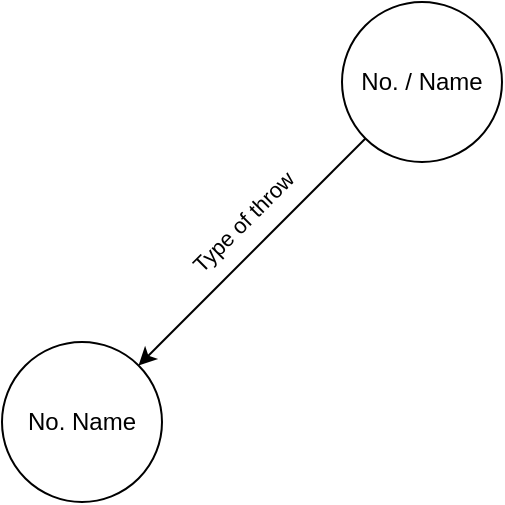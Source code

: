 <mxfile version="24.7.17">
  <diagram name="Action - Point" id="z6aI_Nf8nbqKw_6ES5bR">
    <mxGraphModel dx="954" dy="579" grid="1" gridSize="10" guides="1" tooltips="1" connect="1" arrows="1" fold="1" page="1" pageScale="1" pageWidth="827" pageHeight="1169" math="0" shadow="0">
      <root>
        <mxCell id="0" />
        <mxCell id="1" parent="0" />
        <mxCell id="8ZKEaV6THU4rE0eOHfV3-3" style="rounded=0;orthogonalLoop=1;jettySize=auto;html=1;" edge="1" parent="1" source="8ZKEaV6THU4rE0eOHfV3-1" target="8ZKEaV6THU4rE0eOHfV3-2">
          <mxGeometry relative="1" as="geometry" />
        </mxCell>
        <mxCell id="8ZKEaV6THU4rE0eOHfV3-4" value="Type of throw" style="edgeLabel;html=1;align=center;verticalAlign=middle;resizable=0;points=[];rotation=-45;" vertex="1" connectable="0" parent="8ZKEaV6THU4rE0eOHfV3-3">
          <mxGeometry x="-0.044" y="-1" relative="1" as="geometry">
            <mxPoint x="-7" y="-12" as="offset" />
          </mxGeometry>
        </mxCell>
        <mxCell id="8ZKEaV6THU4rE0eOHfV3-1" value="No. / Name" style="ellipse;whiteSpace=wrap;html=1;aspect=fixed;" vertex="1" parent="1">
          <mxGeometry x="310" y="70" width="80" height="80" as="geometry" />
        </mxCell>
        <mxCell id="8ZKEaV6THU4rE0eOHfV3-2" value="No. Name" style="ellipse;whiteSpace=wrap;html=1;aspect=fixed;" vertex="1" parent="1">
          <mxGeometry x="140" y="240" width="80" height="80" as="geometry" />
        </mxCell>
      </root>
    </mxGraphModel>
  </diagram>
</mxfile>
